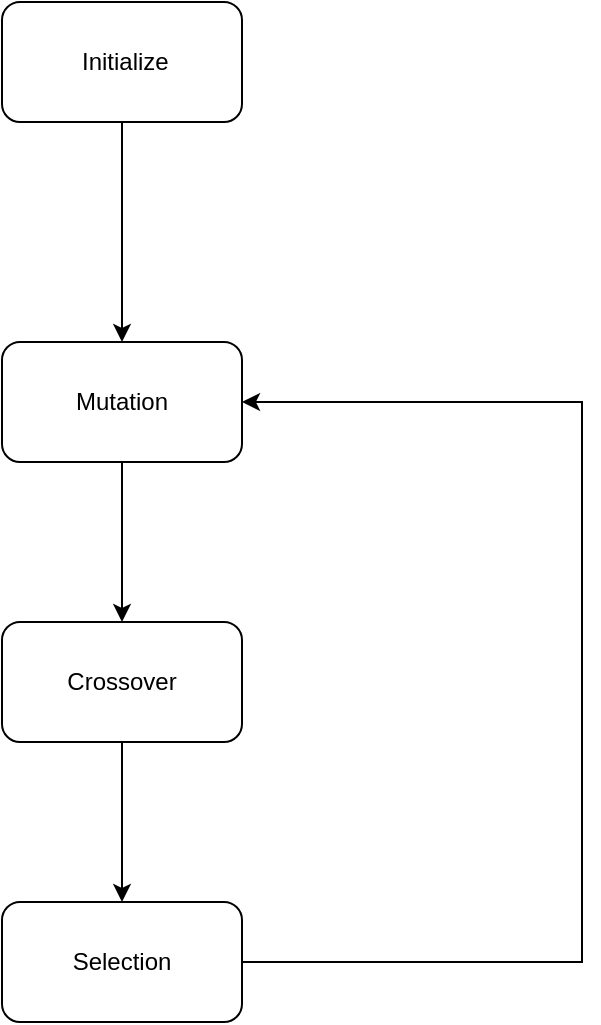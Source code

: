 <mxfile version="23.1.7" type="github">
  <diagram name="Page-1" id="4hEOexckLc0ACAdljVB-">
    <mxGraphModel dx="786" dy="1152" grid="1" gridSize="10" guides="1" tooltips="1" connect="1" arrows="1" fold="1" page="1" pageScale="1" pageWidth="850" pageHeight="1100" math="0" shadow="0">
      <root>
        <mxCell id="0" />
        <mxCell id="1" parent="0" />
        <mxCell id="CeoYkxbKm9mVOTRlOJ4_-3" style="edgeStyle=orthogonalEdgeStyle;rounded=0;orthogonalLoop=1;jettySize=auto;html=1;entryX=0.5;entryY=0;entryDx=0;entryDy=0;" edge="1" parent="1" source="CeoYkxbKm9mVOTRlOJ4_-1" target="CeoYkxbKm9mVOTRlOJ4_-2">
          <mxGeometry relative="1" as="geometry" />
        </mxCell>
        <mxCell id="CeoYkxbKm9mVOTRlOJ4_-1" value="&amp;nbsp;Initialize" style="rounded=1;whiteSpace=wrap;html=1;" vertex="1" parent="1">
          <mxGeometry x="350" y="120" width="120" height="60" as="geometry" />
        </mxCell>
        <mxCell id="CeoYkxbKm9mVOTRlOJ4_-5" value="" style="edgeStyle=orthogonalEdgeStyle;rounded=0;orthogonalLoop=1;jettySize=auto;html=1;" edge="1" parent="1" source="CeoYkxbKm9mVOTRlOJ4_-2" target="CeoYkxbKm9mVOTRlOJ4_-4">
          <mxGeometry relative="1" as="geometry" />
        </mxCell>
        <mxCell id="CeoYkxbKm9mVOTRlOJ4_-2" value="Mutation" style="rounded=1;whiteSpace=wrap;html=1;" vertex="1" parent="1">
          <mxGeometry x="350" y="290" width="120" height="60" as="geometry" />
        </mxCell>
        <mxCell id="CeoYkxbKm9mVOTRlOJ4_-7" value="" style="edgeStyle=orthogonalEdgeStyle;rounded=0;orthogonalLoop=1;jettySize=auto;html=1;" edge="1" parent="1" source="CeoYkxbKm9mVOTRlOJ4_-4" target="CeoYkxbKm9mVOTRlOJ4_-6">
          <mxGeometry relative="1" as="geometry" />
        </mxCell>
        <mxCell id="CeoYkxbKm9mVOTRlOJ4_-4" value="Crossover" style="whiteSpace=wrap;html=1;rounded=1;" vertex="1" parent="1">
          <mxGeometry x="350" y="430" width="120" height="60" as="geometry" />
        </mxCell>
        <mxCell id="CeoYkxbKm9mVOTRlOJ4_-8" style="edgeStyle=orthogonalEdgeStyle;rounded=0;orthogonalLoop=1;jettySize=auto;html=1;exitX=1;exitY=0.5;exitDx=0;exitDy=0;entryX=1;entryY=0.5;entryDx=0;entryDy=0;" edge="1" parent="1" source="CeoYkxbKm9mVOTRlOJ4_-6" target="CeoYkxbKm9mVOTRlOJ4_-2">
          <mxGeometry relative="1" as="geometry">
            <Array as="points">
              <mxPoint x="640" y="600" />
              <mxPoint x="640" y="320" />
            </Array>
          </mxGeometry>
        </mxCell>
        <mxCell id="CeoYkxbKm9mVOTRlOJ4_-6" value="Selection" style="whiteSpace=wrap;html=1;rounded=1;" vertex="1" parent="1">
          <mxGeometry x="350" y="570" width="120" height="60" as="geometry" />
        </mxCell>
      </root>
    </mxGraphModel>
  </diagram>
</mxfile>
